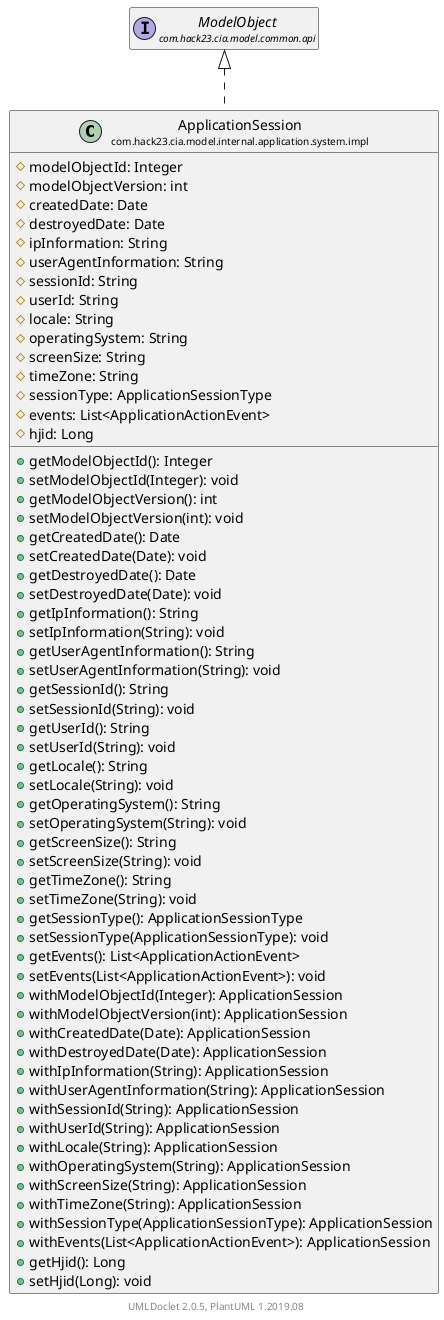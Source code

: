 @startuml
    set namespaceSeparator none
    hide empty fields
    hide empty methods

    class "<size:14>ApplicationSession\n<size:10>com.hack23.cia.model.internal.application.system.impl" as com.hack23.cia.model.internal.application.system.impl.ApplicationSession [[ApplicationSession.html]] {
        #modelObjectId: Integer
        #modelObjectVersion: int
        #createdDate: Date
        #destroyedDate: Date
        #ipInformation: String
        #userAgentInformation: String
        #sessionId: String
        #userId: String
        #locale: String
        #operatingSystem: String
        #screenSize: String
        #timeZone: String
        #sessionType: ApplicationSessionType
        #events: List<ApplicationActionEvent>
        #hjid: Long
        +getModelObjectId(): Integer
        +setModelObjectId(Integer): void
        +getModelObjectVersion(): int
        +setModelObjectVersion(int): void
        +getCreatedDate(): Date
        +setCreatedDate(Date): void
        +getDestroyedDate(): Date
        +setDestroyedDate(Date): void
        +getIpInformation(): String
        +setIpInformation(String): void
        +getUserAgentInformation(): String
        +setUserAgentInformation(String): void
        +getSessionId(): String
        +setSessionId(String): void
        +getUserId(): String
        +setUserId(String): void
        +getLocale(): String
        +setLocale(String): void
        +getOperatingSystem(): String
        +setOperatingSystem(String): void
        +getScreenSize(): String
        +setScreenSize(String): void
        +getTimeZone(): String
        +setTimeZone(String): void
        +getSessionType(): ApplicationSessionType
        +setSessionType(ApplicationSessionType): void
        +getEvents(): List<ApplicationActionEvent>
        +setEvents(List<ApplicationActionEvent>): void
        +withModelObjectId(Integer): ApplicationSession
        +withModelObjectVersion(int): ApplicationSession
        +withCreatedDate(Date): ApplicationSession
        +withDestroyedDate(Date): ApplicationSession
        +withIpInformation(String): ApplicationSession
        +withUserAgentInformation(String): ApplicationSession
        +withSessionId(String): ApplicationSession
        +withUserId(String): ApplicationSession
        +withLocale(String): ApplicationSession
        +withOperatingSystem(String): ApplicationSession
        +withScreenSize(String): ApplicationSession
        +withTimeZone(String): ApplicationSession
        +withSessionType(ApplicationSessionType): ApplicationSession
        +withEvents(List<ApplicationActionEvent>): ApplicationSession
        +getHjid(): Long
        +setHjid(Long): void
    }

    interface "<size:14>ModelObject\n<size:10>com.hack23.cia.model.common.api" as com.hack23.cia.model.common.api.ModelObject

    com.hack23.cia.model.common.api.ModelObject <|.. com.hack23.cia.model.internal.application.system.impl.ApplicationSession

    center footer UMLDoclet 2.0.5, PlantUML 1.2019.08
@enduml
